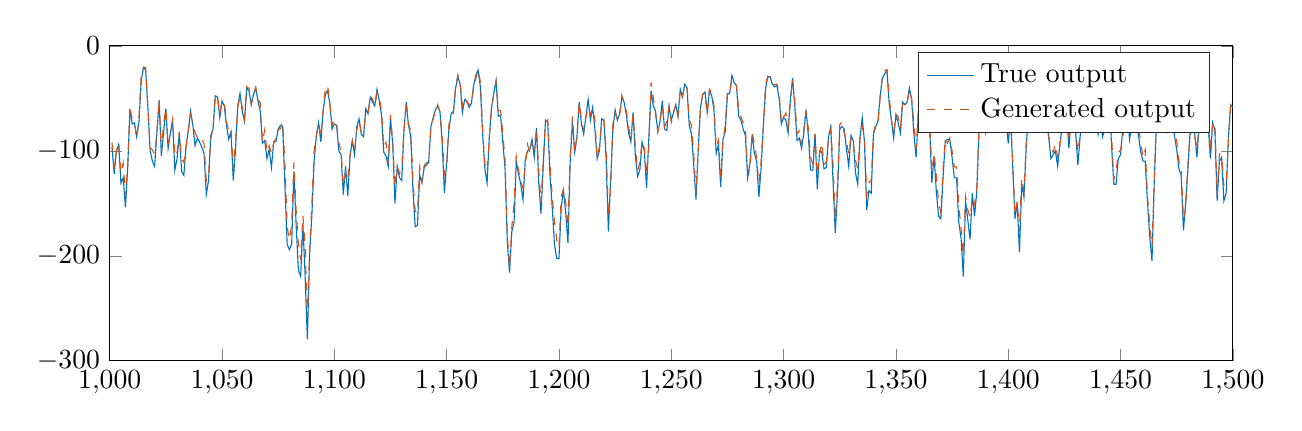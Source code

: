 % This file was created by matlab2tikz.
%
\definecolor{mycolor1}{rgb}{0.0,0.447,0.741}%
\definecolor{mycolor2}{rgb}{0.85,0.325,0.098}%
%
\begin{tikzpicture}

\begin{axis}[%
width=14.264cm,
height=4cm,
at={(0cm,0cm)},
scale only axis,
xmin=1000,
xmax=1500,
ymin=-300,
ymax=0,
axis background/.style={fill=white},
legend style={legend cell align=left, align=left, draw=white!15!black}
]
\addplot [color=mycolor1]
  table[row sep=crcr]{%
1001	-96.436\\
1002	-122.07\\
1003	-100.098\\
1004	-93.994\\
1005	-130.615\\
1006	-125.732\\
1007	-153.809\\
1008	-115.967\\
1009	-61.035\\
1010	-74.463\\
1011	-73.242\\
1012	-86.67\\
1013	-73.242\\
1014	-34.18\\
1015	-20.752\\
1016	-23.193\\
1017	-58.594\\
1018	-100.098\\
1019	-109.863\\
1020	-114.746\\
1021	-83.008\\
1022	-52.49\\
1023	-104.98\\
1024	-81.787\\
1025	-59.814\\
1026	-97.656\\
1027	-83.008\\
1028	-72.021\\
1029	-118.408\\
1030	-107.422\\
1031	-83.008\\
1032	-119.629\\
1033	-123.291\\
1034	-95.215\\
1035	-80.566\\
1036	-62.256\\
1037	-75.684\\
1038	-95.215\\
1039	-87.891\\
1040	-91.553\\
1041	-96.436\\
1042	-102.539\\
1043	-141.602\\
1044	-128.174\\
1045	-85.449\\
1046	-79.346\\
1047	-47.607\\
1048	-48.828\\
1049	-68.359\\
1050	-52.49\\
1051	-57.373\\
1052	-75.684\\
1053	-89.111\\
1054	-81.787\\
1055	-128.174\\
1056	-98.877\\
1057	-57.373\\
1058	-45.166\\
1059	-62.256\\
1060	-72.021\\
1061	-40.283\\
1062	-42.725\\
1063	-56.152\\
1064	-46.387\\
1065	-40.283\\
1066	-52.49\\
1067	-62.256\\
1068	-92.773\\
1069	-90.332\\
1070	-107.422\\
1071	-98.877\\
1072	-115.967\\
1073	-91.553\\
1074	-91.553\\
1075	-79.346\\
1076	-75.684\\
1077	-76.904\\
1078	-133.057\\
1079	-189.209\\
1080	-194.092\\
1081	-189.209\\
1082	-119.629\\
1083	-170.898\\
1084	-213.623\\
1085	-219.727\\
1086	-169.678\\
1087	-219.727\\
1088	-279.541\\
1089	-197.754\\
1090	-161.133\\
1091	-109.863\\
1092	-85.449\\
1093	-73.242\\
1094	-91.553\\
1095	-62.256\\
1096	-46.387\\
1097	-42.725\\
1098	-54.932\\
1099	-79.346\\
1100	-74.463\\
1101	-75.684\\
1102	-100.098\\
1103	-103.76\\
1104	-141.602\\
1105	-114.746\\
1106	-142.822\\
1107	-104.98\\
1108	-90.332\\
1109	-103.76\\
1110	-76.904\\
1111	-69.58\\
1112	-84.229\\
1113	-86.67\\
1114	-59.814\\
1115	-64.697\\
1116	-48.828\\
1117	-53.711\\
1118	-57.373\\
1119	-41.504\\
1120	-52.49\\
1121	-65.918\\
1122	-101.318\\
1123	-104.98\\
1124	-114.746\\
1125	-68.359\\
1126	-93.994\\
1127	-150.146\\
1128	-114.746\\
1129	-125.732\\
1130	-128.174\\
1131	-80.566\\
1132	-53.711\\
1133	-75.684\\
1134	-85.449\\
1135	-137.939\\
1136	-172.119\\
1137	-170.898\\
1138	-123.291\\
1139	-130.615\\
1140	-115.967\\
1141	-113.525\\
1142	-111.084\\
1143	-76.904\\
1144	-68.359\\
1145	-61.035\\
1146	-57.373\\
1147	-62.256\\
1148	-91.553\\
1149	-140.381\\
1150	-111.084\\
1151	-79.346\\
1152	-64.697\\
1153	-62.256\\
1154	-40.283\\
1155	-29.297\\
1156	-36.621\\
1157	-63.477\\
1158	-51.27\\
1159	-52.49\\
1160	-58.594\\
1161	-54.932\\
1162	-37.842\\
1163	-28.076\\
1164	-23.193\\
1165	-39.063\\
1166	-83.008\\
1167	-117.188\\
1168	-130.615\\
1169	-86.67\\
1170	-58.594\\
1171	-45.166\\
1172	-32.959\\
1173	-67.139\\
1174	-65.918\\
1175	-91.553\\
1176	-117.188\\
1177	-186.768\\
1178	-216.064\\
1179	-177.002\\
1180	-168.457\\
1181	-109.863\\
1182	-122.07\\
1183	-131.836\\
1184	-146.484\\
1185	-108.643\\
1186	-100.098\\
1187	-98.877\\
1188	-89.111\\
1189	-106.201\\
1190	-78.125\\
1191	-130.615\\
1192	-159.912\\
1193	-113.525\\
1194	-70.801\\
1195	-73.242\\
1196	-123.291\\
1197	-153.809\\
1198	-189.209\\
1199	-202.637\\
1200	-202.637\\
1201	-153.809\\
1202	-137.939\\
1203	-158.691\\
1204	-187.988\\
1205	-109.863\\
1206	-72.021\\
1207	-101.318\\
1208	-86.67\\
1209	-53.711\\
1210	-74.463\\
1211	-84.229\\
1212	-67.139\\
1213	-51.27\\
1214	-70.801\\
1215	-58.594\\
1216	-79.346\\
1217	-107.422\\
1218	-100.098\\
1219	-69.58\\
1220	-70.801\\
1221	-107.422\\
1222	-177.002\\
1223	-128.174\\
1224	-79.346\\
1225	-61.035\\
1226	-70.801\\
1227	-64.697\\
1228	-48.828\\
1229	-53.711\\
1230	-65.918\\
1231	-83.008\\
1232	-91.553\\
1233	-63.477\\
1234	-104.98\\
1235	-124.512\\
1236	-118.408\\
1237	-91.553\\
1238	-100.098\\
1239	-135.498\\
1240	-87.891\\
1241	-42.725\\
1242	-57.373\\
1243	-62.256\\
1244	-81.787\\
1245	-72.021\\
1246	-52.49\\
1247	-79.346\\
1248	-80.566\\
1249	-57.373\\
1250	-70.801\\
1251	-63.477\\
1252	-56.152\\
1253	-67.139\\
1254	-41.504\\
1255	-48.828\\
1256	-36.621\\
1257	-40.283\\
1258	-75.684\\
1259	-84.229\\
1260	-113.525\\
1261	-146.484\\
1262	-98.877\\
1263	-58.594\\
1264	-46.387\\
1265	-43.945\\
1266	-63.477\\
1267	-42.725\\
1268	-47.607\\
1269	-61.035\\
1270	-102.539\\
1271	-93.994\\
1272	-134.277\\
1273	-89.111\\
1274	-81.787\\
1275	-46.387\\
1276	-45.166\\
1277	-28.076\\
1278	-35.4\\
1279	-37.842\\
1280	-67.139\\
1281	-70.801\\
1282	-79.346\\
1283	-85.449\\
1284	-125.732\\
1285	-112.305\\
1286	-84.229\\
1287	-102.539\\
1288	-109.863\\
1289	-144.043\\
1290	-115.967\\
1291	-75.684\\
1292	-40.283\\
1293	-29.297\\
1294	-29.297\\
1295	-36.621\\
1296	-39.063\\
1297	-37.842\\
1298	-50.049\\
1299	-74.463\\
1300	-68.359\\
1301	-70.801\\
1302	-83.008\\
1303	-51.27\\
1304	-30.518\\
1305	-58.594\\
1306	-90.332\\
1307	-87.891\\
1308	-97.656\\
1309	-83.008\\
1310	-61.035\\
1311	-85.449\\
1312	-118.408\\
1313	-118.408\\
1314	-84.229\\
1315	-136.719\\
1316	-100.098\\
1317	-101.318\\
1318	-117.188\\
1319	-115.967\\
1320	-86.67\\
1321	-76.904\\
1322	-128.174\\
1323	-178.223\\
1324	-139.16\\
1325	-79.346\\
1326	-76.904\\
1327	-79.346\\
1328	-98.877\\
1329	-114.746\\
1330	-85.449\\
1331	-90.332\\
1332	-120.85\\
1333	-131.836\\
1334	-87.891\\
1335	-68.359\\
1336	-91.553\\
1337	-156.25\\
1338	-137.939\\
1339	-140.381\\
1340	-84.229\\
1341	-76.904\\
1342	-72.021\\
1343	-47.607\\
1344	-30.518\\
1345	-26.855\\
1346	-23.193\\
1347	-54.932\\
1348	-70.801\\
1349	-87.891\\
1350	-65.918\\
1351	-73.242\\
1352	-83.008\\
1353	-53.711\\
1354	-56.152\\
1355	-53.711\\
1356	-40.283\\
1357	-51.27\\
1358	-84.229\\
1359	-106.201\\
1360	-63.477\\
1361	-48.828\\
1362	-40.283\\
1363	-50.049\\
1364	-35.4\\
1365	-76.904\\
1366	-130.615\\
1367	-104.98\\
1368	-139.16\\
1369	-162.354\\
1370	-164.795\\
1371	-124.512\\
1372	-90.332\\
1373	-89.111\\
1374	-89.111\\
1375	-106.201\\
1376	-125.732\\
1377	-125.732\\
1378	-168.457\\
1379	-183.105\\
1380	-219.727\\
1381	-147.705\\
1382	-166.016\\
1383	-184.326\\
1384	-140.381\\
1385	-162.354\\
1386	-139.16\\
1387	-80.566\\
1388	-52.49\\
1389	-56.152\\
1390	-81.787\\
1391	-65.918\\
1392	-43.945\\
1393	-62.256\\
1394	-47.607\\
1395	-36.621\\
1396	-46.387\\
1397	-52.49\\
1398	-36.621\\
1399	-70.801\\
1400	-92.773\\
1401	-68.359\\
1402	-114.746\\
1403	-164.795\\
1404	-150.146\\
1405	-196.533\\
1406	-131.836\\
1407	-144.043\\
1408	-96.436\\
1409	-63.477\\
1410	-76.904\\
1411	-59.814\\
1412	-45.166\\
1413	-64.697\\
1414	-36.621\\
1415	-28.076\\
1416	-34.18\\
1417	-70.801\\
1418	-86.67\\
1419	-107.422\\
1420	-103.76\\
1421	-100.098\\
1422	-114.746\\
1423	-93.994\\
1424	-76.904\\
1425	-76.904\\
1426	-62.256\\
1427	-97.656\\
1428	-68.359\\
1429	-56.152\\
1430	-81.787\\
1431	-113.525\\
1432	-86.67\\
1433	-65.918\\
1434	-56.152\\
1435	-65.918\\
1436	-45.166\\
1437	-45.166\\
1438	-59.814\\
1439	-75.684\\
1440	-84.229\\
1441	-65.918\\
1442	-86.67\\
1443	-79.346\\
1444	-47.607\\
1445	-50.049\\
1446	-95.215\\
1447	-131.836\\
1448	-131.836\\
1449	-107.422\\
1450	-103.76\\
1451	-79.346\\
1452	-76.904\\
1453	-61.035\\
1454	-89.111\\
1455	-75.684\\
1456	-50.049\\
1457	-74.463\\
1458	-85.449\\
1459	-101.318\\
1460	-109.863\\
1461	-109.863\\
1462	-148.926\\
1463	-181.885\\
1464	-205.078\\
1465	-129.395\\
1466	-73.242\\
1467	-47.607\\
1468	-34.18\\
1469	-54.932\\
1470	-46.387\\
1471	-80.566\\
1472	-72.021\\
1473	-64.697\\
1474	-85.449\\
1475	-98.877\\
1476	-117.188\\
1477	-123.291\\
1478	-175.781\\
1479	-150.146\\
1480	-117.188\\
1481	-80.566\\
1482	-80.566\\
1483	-83.008\\
1484	-106.201\\
1485	-75.684\\
1486	-79.346\\
1487	-74.463\\
1488	-42.725\\
1489	-74.463\\
1490	-107.422\\
1491	-73.242\\
1492	-80.566\\
1493	-147.705\\
1494	-109.863\\
1495	-106.201\\
1496	-147.705\\
1497	-140.381\\
1498	-87.891\\
1499	-56.152\\
1500	-58.594\\
};
\addlegendentry{True output}

\addplot [color=mycolor2, dashed]
  table[row sep=crcr]{%
1001	-92.127\\
1002	-114.668\\
1003	-100.167\\
1004	-92.555\\
1005	-121.202\\
1006	-111.64\\
1007	-142.74\\
1008	-115.983\\
1009	-57.006\\
1010	-70.568\\
1011	-72.054\\
1012	-88.271\\
1013	-69.379\\
1014	-28.489\\
1015	-20.4\\
1016	-20.535\\
1017	-59.345\\
1018	-97.367\\
1019	-99.193\\
1020	-103.318\\
1021	-83.112\\
1022	-50.279\\
1023	-101.261\\
1024	-73.217\\
1025	-59.602\\
1026	-93.797\\
1027	-82.555\\
1028	-69.85\\
1029	-105.511\\
1030	-101.188\\
1031	-81.867\\
1032	-107.337\\
1033	-111.006\\
1034	-97.073\\
1035	-79.953\\
1036	-65.516\\
1037	-73.804\\
1038	-82.753\\
1039	-87.121\\
1040	-85.454\\
1041	-88.911\\
1042	-93.338\\
1043	-128.609\\
1044	-123.195\\
1045	-88.457\\
1046	-77.942\\
1047	-47.397\\
1048	-47.592\\
1049	-64.778\\
1050	-52.672\\
1051	-52.886\\
1052	-72.619\\
1053	-81.145\\
1054	-78.699\\
1055	-117.385\\
1056	-92.103\\
1057	-58.318\\
1058	-48.581\\
1059	-58.241\\
1060	-70.31\\
1061	-38.903\\
1062	-40.471\\
1063	-55.637\\
1064	-46.655\\
1065	-39.608\\
1066	-50.85\\
1067	-54.241\\
1068	-92.04\\
1069	-80.004\\
1070	-101.176\\
1071	-95.284\\
1072	-102.253\\
1073	-92.673\\
1074	-87.38\\
1075	-79.984\\
1076	-78.948\\
1077	-72.64\\
1078	-112.159\\
1079	-172.525\\
1080	-184.757\\
1081	-170.8\\
1082	-111.016\\
1083	-156.999\\
1084	-188.811\\
1085	-204.001\\
1086	-161.673\\
1087	-189.719\\
1088	-258.972\\
1089	-196.448\\
1090	-150.413\\
1091	-99.817\\
1092	-85.495\\
1093	-73.545\\
1094	-86.488\\
1095	-61.965\\
1096	-39.548\\
1097	-37.751\\
1098	-54.154\\
1099	-75.699\\
1100	-70.625\\
1101	-73.87\\
1102	-92.042\\
1103	-100.835\\
1104	-132.995\\
1105	-120.479\\
1106	-126.931\\
1107	-104.204\\
1108	-90.646\\
1109	-100.812\\
1110	-79.823\\
1111	-70.73\\
1112	-82.618\\
1113	-82.544\\
1114	-65.179\\
1115	-64.54\\
1116	-48.325\\
1117	-50.416\\
1118	-57.984\\
1119	-44.828\\
1120	-49.42\\
1121	-61.902\\
1122	-96.609\\
1123	-91.927\\
1124	-111.734\\
1125	-65.781\\
1126	-92.131\\
1127	-134.542\\
1128	-114.777\\
1129	-121.721\\
1130	-116.909\\
1131	-80.74\\
1132	-52.845\\
1133	-73.889\\
1134	-81.448\\
1135	-128.144\\
1136	-157.69\\
1137	-159.135\\
1138	-115.733\\
1139	-129.374\\
1140	-114.157\\
1141	-111.332\\
1142	-110.731\\
1143	-74.907\\
1144	-69.797\\
1145	-61.354\\
1146	-56.138\\
1147	-63.36\\
1148	-85.915\\
1149	-122.516\\
1150	-115.85\\
1151	-75.005\\
1152	-68.282\\
1153	-64.555\\
1154	-38.584\\
1155	-27.641\\
1156	-34.438\\
1157	-57.453\\
1158	-48.648\\
1159	-54.107\\
1160	-55.632\\
1161	-55.904\\
1162	-40.197\\
1163	-30.948\\
1164	-22.655\\
1165	-33.97\\
1166	-79.036\\
1167	-112.098\\
1168	-119.697\\
1169	-87.458\\
1170	-59.145\\
1171	-46.247\\
1172	-34.117\\
1173	-61.525\\
1174	-61.906\\
1175	-83.563\\
1176	-108.691\\
1177	-180.57\\
1178	-211.517\\
1179	-172.509\\
1180	-150.518\\
1181	-105.436\\
1182	-118.952\\
1183	-128.644\\
1184	-135.657\\
1185	-113.417\\
1186	-93.89\\
1187	-102.089\\
1188	-92.917\\
1189	-97.807\\
1190	-79.225\\
1191	-119.188\\
1192	-149.362\\
1193	-110.724\\
1194	-72.963\\
1195	-70.528\\
1196	-111.982\\
1197	-144.009\\
1198	-167.533\\
1199	-184.632\\
1200	-192.588\\
1201	-143.755\\
1202	-136.782\\
1203	-149.188\\
1204	-172.873\\
1205	-105.383\\
1206	-67.183\\
1207	-101.833\\
1208	-86.325\\
1209	-54.353\\
1210	-69.908\\
1211	-80.755\\
1212	-68.111\\
1213	-58.681\\
1214	-65.597\\
1215	-59.329\\
1216	-70.58\\
1217	-106.792\\
1218	-95.971\\
1219	-73.326\\
1220	-70.443\\
1221	-98.402\\
1222	-162.48\\
1223	-135.247\\
1224	-73.95\\
1225	-63.64\\
1226	-70.496\\
1227	-67.846\\
1228	-47.022\\
1229	-54.078\\
1230	-61.869\\
1231	-76.777\\
1232	-90.321\\
1233	-64.946\\
1234	-95.671\\
1235	-119.093\\
1236	-110.984\\
1237	-91.582\\
1238	-97.54\\
1239	-122.503\\
1240	-98.495\\
1241	-34.907\\
1242	-49.327\\
1243	-65.415\\
1244	-81.79\\
1245	-71.506\\
1246	-57.12\\
1247	-77.517\\
1248	-71.713\\
1249	-57.666\\
1250	-72.708\\
1251	-62.623\\
1252	-56.545\\
1253	-67.064\\
1254	-42.547\\
1255	-48.198\\
1256	-36.737\\
1257	-39.926\\
1258	-70.625\\
1259	-75.87\\
1260	-102.913\\
1261	-140.865\\
1262	-98.758\\
1263	-58.335\\
1264	-46.065\\
1265	-46.407\\
1266	-65.208\\
1267	-41.317\\
1268	-44.805\\
1269	-57.401\\
1270	-95.851\\
1271	-89.56\\
1272	-124.467\\
1273	-90.822\\
1274	-76.015\\
1275	-43.831\\
1276	-45.234\\
1277	-30.821\\
1278	-32.972\\
1279	-37.98\\
1280	-60.583\\
1281	-67.296\\
1282	-73.36\\
1283	-79.21\\
1284	-118.496\\
1285	-119.479\\
1286	-82.195\\
1287	-93.073\\
1288	-106.685\\
1289	-130.581\\
1290	-110.082\\
1291	-77.327\\
1292	-35.93\\
1293	-29.111\\
1294	-31.555\\
1295	-36.273\\
1296	-37.039\\
1297	-36.509\\
1298	-43.662\\
1299	-74.182\\
1300	-67.907\\
1301	-64.049\\
1302	-76.87\\
1303	-54.312\\
1304	-32.31\\
1305	-52.817\\
1306	-83.78\\
1307	-80.854\\
1308	-93.622\\
1309	-79.188\\
1310	-62.551\\
1311	-78.313\\
1312	-106.28\\
1313	-112.446\\
1314	-83.811\\
1315	-123.212\\
1316	-102.855\\
1317	-92.548\\
1318	-112.889\\
1319	-110.023\\
1320	-89.715\\
1321	-79.721\\
1322	-112.365\\
1323	-165.285\\
1324	-132.979\\
1325	-75.325\\
1326	-72.149\\
1327	-83.974\\
1328	-90.99\\
1329	-103.136\\
1330	-86.867\\
1331	-92.082\\
1332	-108.844\\
1333	-117.202\\
1334	-88.777\\
1335	-76.83\\
1336	-86.785\\
1337	-142.255\\
1338	-130.354\\
1339	-127.902\\
1340	-83.194\\
1341	-74.269\\
1342	-73.971\\
1343	-48.513\\
1344	-28.778\\
1345	-23.737\\
1346	-22.874\\
1347	-47.032\\
1348	-70.363\\
1349	-82.542\\
1350	-65.374\\
1351	-67.352\\
1352	-78.749\\
1353	-53.316\\
1354	-54.593\\
1355	-54.532\\
1356	-42.193\\
1357	-49.854\\
1358	-74.227\\
1359	-97.991\\
1360	-62.244\\
1361	-49.611\\
1362	-45.477\\
1363	-51.343\\
1364	-33.84\\
1365	-70.844\\
1366	-120.418\\
1367	-101.901\\
1368	-123.939\\
1369	-149.005\\
1370	-159.141\\
1371	-116.006\\
1372	-89.038\\
1373	-92.731\\
1374	-87.573\\
1375	-100.114\\
1376	-115.179\\
1377	-115.311\\
1378	-152.666\\
1379	-173.646\\
1380	-199.709\\
1381	-143.549\\
1382	-156.095\\
1383	-163.569\\
1384	-145.123\\
1385	-151.239\\
1386	-134.498\\
1387	-79.553\\
1388	-47.077\\
1389	-53.523\\
1390	-76.663\\
1391	-65.254\\
1392	-47.025\\
1393	-60.933\\
1394	-46.795\\
1395	-37.758\\
1396	-44.419\\
1397	-46.773\\
1398	-41.757\\
1399	-61.466\\
1400	-86.882\\
1401	-69.449\\
1402	-109.187\\
1403	-160.798\\
1404	-147.88\\
1405	-177.263\\
1406	-125.82\\
1407	-138.675\\
1408	-93.804\\
1409	-59.94\\
1410	-73.188\\
1411	-65.038\\
1412	-45.335\\
1413	-57.556\\
1414	-43.021\\
1415	-22.817\\
1416	-30.061\\
1417	-65.499\\
1418	-86.052\\
1419	-98.16\\
1420	-101.417\\
1421	-93.81\\
1422	-106.031\\
1423	-94.322\\
1424	-79.209\\
1425	-78.057\\
1426	-64.988\\
1427	-90.478\\
1428	-63.943\\
1429	-57.464\\
1430	-79.62\\
1431	-101.232\\
1432	-83.984\\
1433	-67.48\\
1434	-60.454\\
1435	-65.491\\
1436	-45.502\\
1437	-43.044\\
1438	-57.889\\
1439	-67.314\\
1440	-78.28\\
1441	-69.71\\
1442	-79.112\\
1443	-75.272\\
1444	-50.92\\
1445	-51.052\\
1446	-85.797\\
1447	-127.502\\
1448	-119.67\\
1449	-101.708\\
1450	-99.274\\
1451	-85.87\\
1452	-75.19\\
1453	-65.551\\
1454	-77.706\\
1455	-79.036\\
1456	-50.416\\
1457	-70.219\\
1458	-76.656\\
1459	-92.189\\
1460	-106.307\\
1461	-99.131\\
1462	-143.423\\
1463	-170.525\\
1464	-191.035\\
1465	-131.657\\
1466	-63.036\\
1467	-43.883\\
1468	-36.107\\
1469	-48.703\\
1470	-45.89\\
1471	-75.407\\
1472	-68.892\\
1473	-64.234\\
1474	-79.517\\
1475	-90.734\\
1476	-110.086\\
1477	-116.845\\
1478	-165.189\\
1479	-154.348\\
1480	-111.943\\
1481	-83.525\\
1482	-78.25\\
1483	-86.491\\
1484	-97.581\\
1485	-75.74\\
1486	-75.929\\
1487	-80.016\\
1488	-38.892\\
1489	-66.177\\
1490	-99.178\\
1491	-75.755\\
1492	-72.606\\
1493	-141.218\\
1494	-102.992\\
1495	-103.292\\
1496	-133.665\\
1497	-133.46\\
1498	-92.729\\
1499	-57.162\\
1500	-57.264\\
};
\addlegendentry{Generated output}

\end{axis}
\end{tikzpicture}%